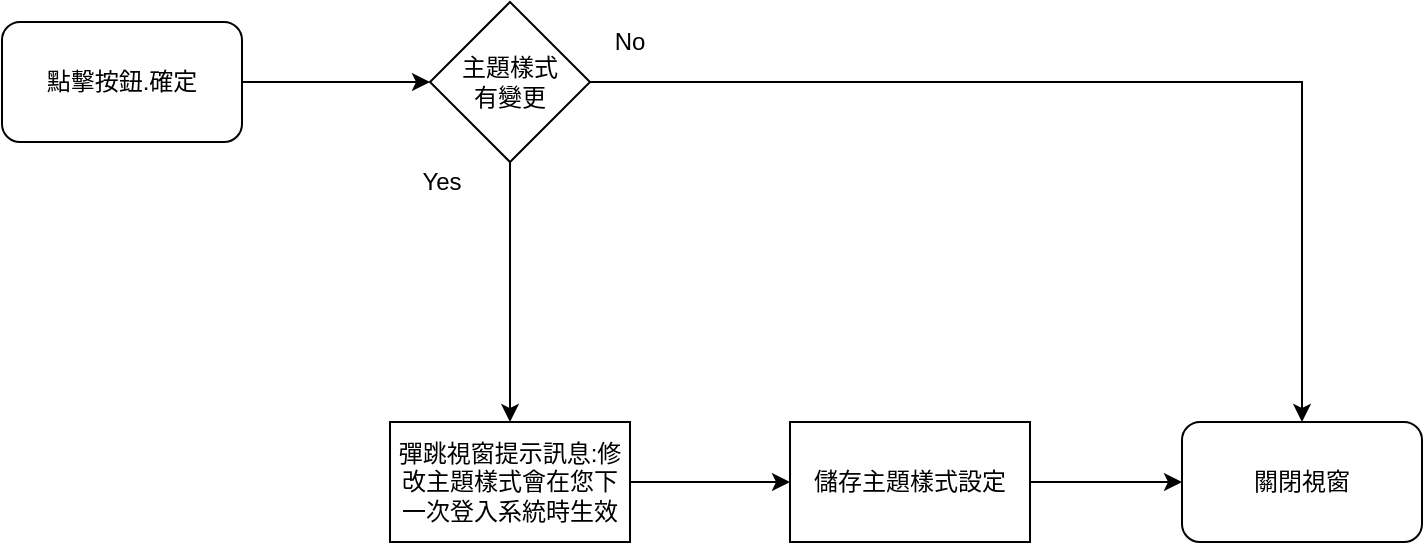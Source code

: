 <mxfile version="13.6.2" type="device" pages="3"><diagram id="A6E9UOwE-ggHiElr2YJl" name="主題樣式點擊按鈕.確定"><mxGraphModel dx="1086" dy="806" grid="1" gridSize="10" guides="1" tooltips="1" connect="1" arrows="1" fold="1" page="1" pageScale="1" pageWidth="827" pageHeight="1169" math="0" shadow="0"><root><mxCell id="0"/><mxCell id="1" parent="0"/><mxCell id="_XbN0J4ZWuHvbF66Y9Rl-3" style="edgeStyle=orthogonalEdgeStyle;rounded=0;orthogonalLoop=1;jettySize=auto;html=1;" parent="1" source="_XbN0J4ZWuHvbF66Y9Rl-1" target="_XbN0J4ZWuHvbF66Y9Rl-2" edge="1"><mxGeometry relative="1" as="geometry"/></mxCell><mxCell id="_XbN0J4ZWuHvbF66Y9Rl-1" value="點擊按鈕.確定" style="rounded=1;whiteSpace=wrap;html=1;" parent="1" vertex="1"><mxGeometry x="120" y="240" width="120" height="60" as="geometry"/></mxCell><mxCell id="_XbN0J4ZWuHvbF66Y9Rl-6" style="edgeStyle=orthogonalEdgeStyle;rounded=0;orthogonalLoop=1;jettySize=auto;html=1;" parent="1" source="_XbN0J4ZWuHvbF66Y9Rl-2" target="_XbN0J4ZWuHvbF66Y9Rl-5" edge="1"><mxGeometry relative="1" as="geometry"/></mxCell><mxCell id="_XbN0J4ZWuHvbF66Y9Rl-8" value="" style="edgeStyle=orthogonalEdgeStyle;rounded=0;orthogonalLoop=1;jettySize=auto;html=1;" parent="1" source="_XbN0J4ZWuHvbF66Y9Rl-2" target="_XbN0J4ZWuHvbF66Y9Rl-7" edge="1"><mxGeometry relative="1" as="geometry"/></mxCell><mxCell id="_XbN0J4ZWuHvbF66Y9Rl-2" value="主題樣式&lt;br&gt;有變更" style="rhombus;whiteSpace=wrap;html=1;" parent="1" vertex="1"><mxGeometry x="334" y="230" width="80" height="80" as="geometry"/></mxCell><mxCell id="_XbN0J4ZWuHvbF66Y9Rl-5" value="關閉視窗" style="rounded=1;whiteSpace=wrap;html=1;" parent="1" vertex="1"><mxGeometry x="710" y="440" width="120" height="60" as="geometry"/></mxCell><mxCell id="wMwwzFypw65rfHCEtWip-2" value="" style="edgeStyle=orthogonalEdgeStyle;rounded=0;orthogonalLoop=1;jettySize=auto;html=1;" edge="1" parent="1" source="_XbN0J4ZWuHvbF66Y9Rl-7" target="wMwwzFypw65rfHCEtWip-1"><mxGeometry relative="1" as="geometry"/></mxCell><mxCell id="_XbN0J4ZWuHvbF66Y9Rl-7" value="&lt;div&gt;彈跳視窗提示訊息:&lt;span&gt;修改主題樣式會在您下一次登入系統時生效&lt;/span&gt;&lt;/div&gt;" style="whiteSpace=wrap;html=1;" parent="1" vertex="1"><mxGeometry x="314" y="440" width="120" height="60" as="geometry"/></mxCell><mxCell id="_XbN0J4ZWuHvbF66Y9Rl-10" value="Yes" style="text;html=1;strokeColor=none;fillColor=none;align=center;verticalAlign=middle;whiteSpace=wrap;rounded=0;" parent="1" vertex="1"><mxGeometry x="320" y="310" width="40" height="20" as="geometry"/></mxCell><mxCell id="_XbN0J4ZWuHvbF66Y9Rl-12" value="No" style="text;html=1;strokeColor=none;fillColor=none;align=center;verticalAlign=middle;whiteSpace=wrap;rounded=0;" parent="1" vertex="1"><mxGeometry x="414" y="240" width="40" height="20" as="geometry"/></mxCell><mxCell id="wMwwzFypw65rfHCEtWip-3" style="edgeStyle=orthogonalEdgeStyle;rounded=0;orthogonalLoop=1;jettySize=auto;html=1;" edge="1" parent="1" source="wMwwzFypw65rfHCEtWip-1" target="_XbN0J4ZWuHvbF66Y9Rl-5"><mxGeometry relative="1" as="geometry"/></mxCell><mxCell id="wMwwzFypw65rfHCEtWip-1" value="儲存主題樣式設定" style="whiteSpace=wrap;html=1;" vertex="1" parent="1"><mxGeometry x="514" y="440" width="120" height="60" as="geometry"/></mxCell></root></mxGraphModel></diagram><diagram id="wyrYO26NvkTkkvWiG2JI" name="主題樣式點擊按鈕.取消"><mxGraphModel dx="1086" dy="806" grid="1" gridSize="10" guides="1" tooltips="1" connect="1" arrows="1" fold="1" page="1" pageScale="1" pageWidth="827" pageHeight="1169" math="0" shadow="0"><root><mxCell id="GmBOVeL1RpfX1KgTOu20-0"/><mxCell id="GmBOVeL1RpfX1KgTOu20-1" parent="GmBOVeL1RpfX1KgTOu20-0"/><mxCell id="MLt99Pe9Rsq0mWMhSh9Y-0" style="edgeStyle=orthogonalEdgeStyle;rounded=0;orthogonalLoop=1;jettySize=auto;html=1;" edge="1" parent="GmBOVeL1RpfX1KgTOu20-1" source="MLt99Pe9Rsq0mWMhSh9Y-1" target="MLt99Pe9Rsq0mWMhSh9Y-5"><mxGeometry relative="1" as="geometry"><mxPoint x="334" y="270" as="targetPoint"/></mxGeometry></mxCell><mxCell id="MLt99Pe9Rsq0mWMhSh9Y-1" value="點擊按鈕.取消" style="rounded=1;whiteSpace=wrap;html=1;" vertex="1" parent="GmBOVeL1RpfX1KgTOu20-1"><mxGeometry x="120" y="240" width="120" height="60" as="geometry"/></mxCell><mxCell id="MLt99Pe9Rsq0mWMhSh9Y-5" value="關閉視窗" style="rounded=1;whiteSpace=wrap;html=1;" vertex="1" parent="GmBOVeL1RpfX1KgTOu20-1"><mxGeometry x="400" y="240" width="120" height="60" as="geometry"/></mxCell></root></mxGraphModel></diagram><diagram id="0jLFo8mpx8SzGQFN_4Qj" name="主題樣式點擊按鈕.返回"><mxGraphModel dx="1086" dy="806" grid="1" gridSize="10" guides="1" tooltips="1" connect="1" arrows="1" fold="1" page="1" pageScale="1" pageWidth="827" pageHeight="1169" math="0" shadow="0"><root><mxCell id="OuLKNv9g4cQZuUhzHcjt-0"/><mxCell id="OuLKNv9g4cQZuUhzHcjt-1" parent="OuLKNv9g4cQZuUhzHcjt-0"/><mxCell id="9Js_zHR1Q4b2i37Ki1Gj-0" style="edgeStyle=orthogonalEdgeStyle;rounded=0;orthogonalLoop=1;jettySize=auto;html=1;" edge="1" parent="OuLKNv9g4cQZuUhzHcjt-1" source="9Js_zHR1Q4b2i37Ki1Gj-1" target="9Js_zHR1Q4b2i37Ki1Gj-2"><mxGeometry relative="1" as="geometry"><mxPoint x="334" y="270" as="targetPoint"/></mxGeometry></mxCell><mxCell id="9Js_zHR1Q4b2i37Ki1Gj-1" value="點擊按鈕.返回" style="rounded=1;whiteSpace=wrap;html=1;" vertex="1" parent="OuLKNv9g4cQZuUhzHcjt-1"><mxGeometry x="120" y="240" width="120" height="60" as="geometry"/></mxCell><mxCell id="9Js_zHR1Q4b2i37Ki1Gj-2" value="關閉視窗" style="rounded=1;whiteSpace=wrap;html=1;" vertex="1" parent="OuLKNv9g4cQZuUhzHcjt-1"><mxGeometry x="400" y="240" width="120" height="60" as="geometry"/></mxCell></root></mxGraphModel></diagram></mxfile>